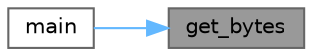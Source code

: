 digraph "get_bytes"
{
 // LATEX_PDF_SIZE
  bgcolor="transparent";
  edge [fontname=Helvetica,fontsize=10,labelfontname=Helvetica,labelfontsize=10];
  node [fontname=Helvetica,fontsize=10,shape=box,height=0.2,width=0.4];
  rankdir="RL";
  Node1 [label="get_bytes",height=0.2,width=0.4,color="gray40", fillcolor="grey60", style="filled", fontcolor="black",tooltip="Get from 1 to 4 bytes, inclusive, from input file."];
  Node1 -> Node2 [dir="back",color="steelblue1",style="solid"];
  Node2 [label="main",height=0.2,width=0.4,color="grey40", fillcolor="white", style="filled",URL="$unibmpbump_8c.html#a0ddf1224851353fc92bfbff6f499fa97",tooltip="The main function."];
}
